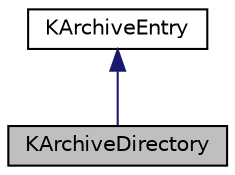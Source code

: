 digraph "KArchiveDirectory"
{
  edge [fontname="Helvetica",fontsize="10",labelfontname="Helvetica",labelfontsize="10"];
  node [fontname="Helvetica",fontsize="10",shape=record];
  Node0 [label="KArchiveDirectory",height=0.2,width=0.4,color="black", fillcolor="grey75", style="filled", fontcolor="black"];
  Node1 -> Node0 [dir="back",color="midnightblue",fontsize="10",style="solid",fontname="Helvetica"];
  Node1 [label="KArchiveEntry",height=0.2,width=0.4,color="black", fillcolor="white", style="filled",URL="$classKArchiveEntry.html",tooltip="A base class for entries in an KArchive. "];
}
